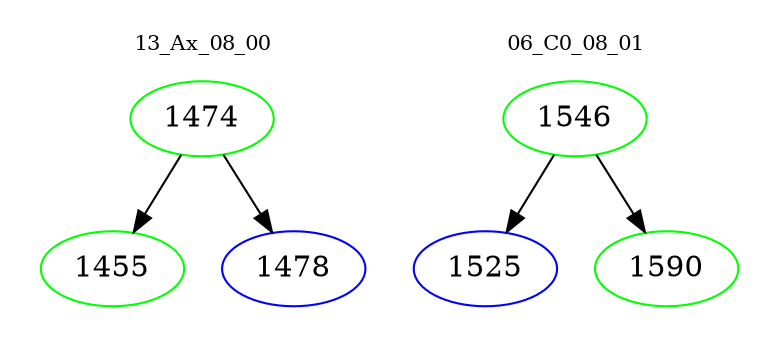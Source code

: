 digraph{
subgraph cluster_0 {
color = white
label = "13_Ax_08_00";
fontsize=10;
T0_1474 [label="1474", color="green"]
T0_1474 -> T0_1455 [color="black"]
T0_1455 [label="1455", color="green"]
T0_1474 -> T0_1478 [color="black"]
T0_1478 [label="1478", color="blue"]
}
subgraph cluster_1 {
color = white
label = "06_C0_08_01";
fontsize=10;
T1_1546 [label="1546", color="green"]
T1_1546 -> T1_1525 [color="black"]
T1_1525 [label="1525", color="blue"]
T1_1546 -> T1_1590 [color="black"]
T1_1590 [label="1590", color="green"]
}
}
